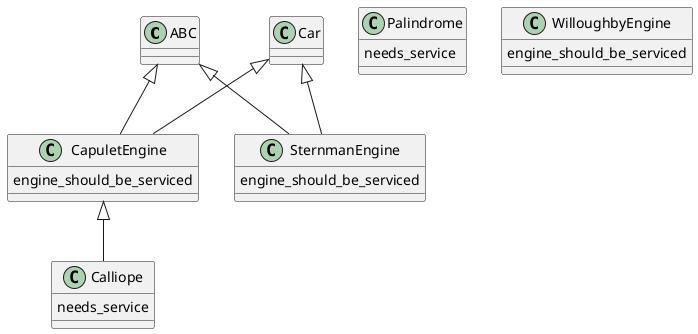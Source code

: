 @startuml

class ABC
class Car

class CapuletEngine {
    engine_should_be_serviced
}
class Calliope {
    needs_service
}
ABC <|-- CapuletEngine
Car <|-- CapuletEngine
CapuletEngine <|-- Calliope

class SternmanEngine {
    engine_should_be_serviced
}
class Palindrome {
    needs_service
}
ABC <|-- SternmanEngine
Car <|-- SternmanEngine


class WilloughbyEngine {
    engine_should_be_serviced
}

@enduml